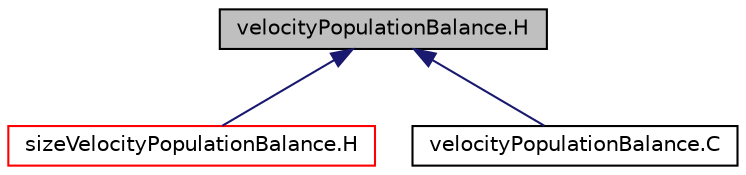 digraph "velocityPopulationBalance.H"
{
  bgcolor="transparent";
  edge [fontname="Helvetica",fontsize="10",labelfontname="Helvetica",labelfontsize="10"];
  node [fontname="Helvetica",fontsize="10",shape=record];
  Node50 [label="velocityPopulationBalance.H",height=0.2,width=0.4,color="black", fillcolor="grey75", style="filled", fontcolor="black"];
  Node50 -> Node51 [dir="back",color="midnightblue",fontsize="10",style="solid",fontname="Helvetica"];
  Node51 [label="sizeVelocityPopulationBalance.H",height=0.2,width=0.4,color="red",URL="$a00629.html"];
  Node50 -> Node53 [dir="back",color="midnightblue",fontsize="10",style="solid",fontname="Helvetica"];
  Node53 [label="velocityPopulationBalance.C",height=0.2,width=0.4,color="black",URL="$a00638.html"];
}
